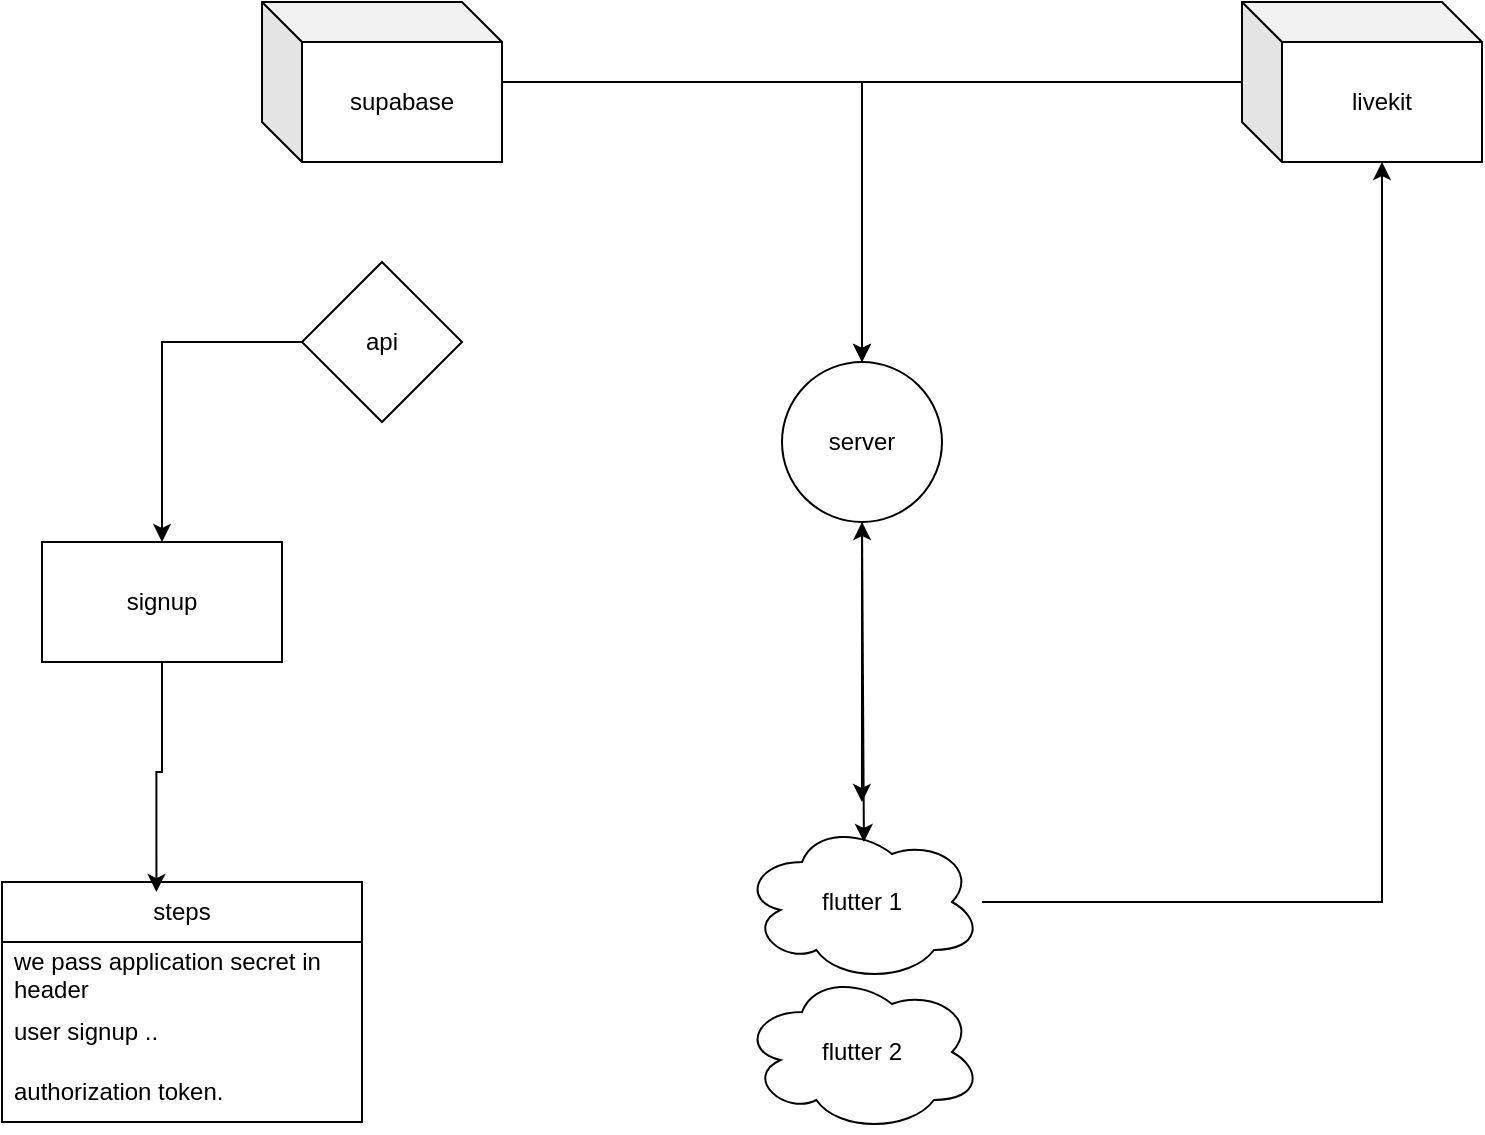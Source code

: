 <mxfile version="24.7.16">
  <diagram name="Page-1" id="mcsm2HMGrHzx4Vs1Yvrl">
    <mxGraphModel dx="2195" dy="754" grid="1" gridSize="10" guides="1" tooltips="1" connect="1" arrows="1" fold="1" page="1" pageScale="1" pageWidth="827" pageHeight="1169" math="0" shadow="0">
      <root>
        <mxCell id="0" />
        <mxCell id="1" parent="0" />
        <mxCell id="MPWT1g452EfYFUe3oboY-17" style="edgeStyle=orthogonalEdgeStyle;rounded=0;orthogonalLoop=1;jettySize=auto;html=1;entryX=0.5;entryY=0;entryDx=0;entryDy=0;" edge="1" parent="1" source="MPWT1g452EfYFUe3oboY-2" target="MPWT1g452EfYFUe3oboY-15">
          <mxGeometry relative="1" as="geometry" />
        </mxCell>
        <mxCell id="MPWT1g452EfYFUe3oboY-2" value="supabase" style="shape=cube;whiteSpace=wrap;html=1;boundedLbl=1;backgroundOutline=1;darkOpacity=0.05;darkOpacity2=0.1;" vertex="1" parent="1">
          <mxGeometry x="120" y="60" width="120" height="80" as="geometry" />
        </mxCell>
        <mxCell id="MPWT1g452EfYFUe3oboY-6" style="edgeStyle=orthogonalEdgeStyle;rounded=0;orthogonalLoop=1;jettySize=auto;html=1;entryX=0.5;entryY=0;entryDx=0;entryDy=0;" edge="1" parent="1" source="MPWT1g452EfYFUe3oboY-3" target="MPWT1g452EfYFUe3oboY-5">
          <mxGeometry relative="1" as="geometry" />
        </mxCell>
        <mxCell id="MPWT1g452EfYFUe3oboY-3" value="api" style="rhombus;whiteSpace=wrap;html=1;" vertex="1" parent="1">
          <mxGeometry x="140" y="190" width="80" height="80" as="geometry" />
        </mxCell>
        <mxCell id="MPWT1g452EfYFUe3oboY-5" value="signup" style="rounded=0;whiteSpace=wrap;html=1;" vertex="1" parent="1">
          <mxGeometry x="10" y="330" width="120" height="60" as="geometry" />
        </mxCell>
        <mxCell id="MPWT1g452EfYFUe3oboY-10" value="steps" style="swimlane;fontStyle=0;childLayout=stackLayout;horizontal=1;startSize=30;horizontalStack=0;resizeParent=1;resizeParentMax=0;resizeLast=0;collapsible=1;marginBottom=0;whiteSpace=wrap;html=1;" vertex="1" parent="1">
          <mxGeometry x="-10" y="500" width="180" height="120" as="geometry" />
        </mxCell>
        <mxCell id="MPWT1g452EfYFUe3oboY-11" value="we pass application secret in header" style="text;strokeColor=none;fillColor=none;align=left;verticalAlign=middle;spacingLeft=4;spacingRight=4;overflow=hidden;points=[[0,0.5],[1,0.5]];portConstraint=eastwest;rotatable=0;whiteSpace=wrap;html=1;" vertex="1" parent="MPWT1g452EfYFUe3oboY-10">
          <mxGeometry y="30" width="180" height="30" as="geometry" />
        </mxCell>
        <mxCell id="MPWT1g452EfYFUe3oboY-12" value="user signup .." style="text;strokeColor=none;fillColor=none;align=left;verticalAlign=middle;spacingLeft=4;spacingRight=4;overflow=hidden;points=[[0,0.5],[1,0.5]];portConstraint=eastwest;rotatable=0;whiteSpace=wrap;html=1;" vertex="1" parent="MPWT1g452EfYFUe3oboY-10">
          <mxGeometry y="60" width="180" height="30" as="geometry" />
        </mxCell>
        <mxCell id="MPWT1g452EfYFUe3oboY-13" value="authorization token." style="text;strokeColor=none;fillColor=none;align=left;verticalAlign=middle;spacingLeft=4;spacingRight=4;overflow=hidden;points=[[0,0.5],[1,0.5]];portConstraint=eastwest;rotatable=0;whiteSpace=wrap;html=1;" vertex="1" parent="MPWT1g452EfYFUe3oboY-10">
          <mxGeometry y="90" width="180" height="30" as="geometry" />
        </mxCell>
        <mxCell id="MPWT1g452EfYFUe3oboY-14" style="edgeStyle=orthogonalEdgeStyle;rounded=0;orthogonalLoop=1;jettySize=auto;html=1;entryX=0.429;entryY=0.042;entryDx=0;entryDy=0;entryPerimeter=0;" edge="1" parent="1" source="MPWT1g452EfYFUe3oboY-5" target="MPWT1g452EfYFUe3oboY-10">
          <mxGeometry relative="1" as="geometry" />
        </mxCell>
        <mxCell id="MPWT1g452EfYFUe3oboY-15" value="server" style="ellipse;whiteSpace=wrap;html=1;aspect=fixed;" vertex="1" parent="1">
          <mxGeometry x="380" y="240" width="80" height="80" as="geometry" />
        </mxCell>
        <mxCell id="MPWT1g452EfYFUe3oboY-18" style="edgeStyle=orthogonalEdgeStyle;rounded=0;orthogonalLoop=1;jettySize=auto;html=1;" edge="1" parent="1" source="MPWT1g452EfYFUe3oboY-16" target="MPWT1g452EfYFUe3oboY-15">
          <mxGeometry relative="1" as="geometry" />
        </mxCell>
        <mxCell id="MPWT1g452EfYFUe3oboY-16" value="livekit" style="shape=cube;whiteSpace=wrap;html=1;boundedLbl=1;backgroundOutline=1;darkOpacity=0.05;darkOpacity2=0.1;" vertex="1" parent="1">
          <mxGeometry x="610" y="60" width="120" height="80" as="geometry" />
        </mxCell>
        <mxCell id="MPWT1g452EfYFUe3oboY-20" style="edgeStyle=orthogonalEdgeStyle;rounded=0;orthogonalLoop=1;jettySize=auto;html=1;entryX=0.333;entryY=0.25;entryDx=0;entryDy=0;entryPerimeter=0;" edge="1" parent="1" source="MPWT1g452EfYFUe3oboY-15">
          <mxGeometry relative="1" as="geometry">
            <mxPoint x="419.96" y="460" as="targetPoint" />
          </mxGeometry>
        </mxCell>
        <mxCell id="MPWT1g452EfYFUe3oboY-22" style="edgeStyle=orthogonalEdgeStyle;rounded=0;orthogonalLoop=1;jettySize=auto;html=1;entryX=0;entryY=0;entryDx=70;entryDy=80;entryPerimeter=0;" edge="1" parent="1" source="MPWT1g452EfYFUe3oboY-21" target="MPWT1g452EfYFUe3oboY-16">
          <mxGeometry relative="1" as="geometry">
            <mxPoint x="680" y="170" as="targetPoint" />
          </mxGeometry>
        </mxCell>
        <mxCell id="MPWT1g452EfYFUe3oboY-21" value="flutter 1" style="ellipse;shape=cloud;whiteSpace=wrap;html=1;" vertex="1" parent="1">
          <mxGeometry x="360" y="470" width="120" height="80" as="geometry" />
        </mxCell>
        <mxCell id="MPWT1g452EfYFUe3oboY-24" value="" style="endArrow=classic;startArrow=classic;html=1;rounded=0;exitX=0.508;exitY=0.125;exitDx=0;exitDy=0;exitPerimeter=0;" edge="1" parent="1" source="MPWT1g452EfYFUe3oboY-21">
          <mxGeometry width="50" height="50" relative="1" as="geometry">
            <mxPoint x="370" y="370" as="sourcePoint" />
            <mxPoint x="420" y="320" as="targetPoint" />
          </mxGeometry>
        </mxCell>
        <mxCell id="MPWT1g452EfYFUe3oboY-25" value="flutter 2" style="ellipse;shape=cloud;whiteSpace=wrap;html=1;" vertex="1" parent="1">
          <mxGeometry x="360" y="545" width="120" height="80" as="geometry" />
        </mxCell>
      </root>
    </mxGraphModel>
  </diagram>
</mxfile>
